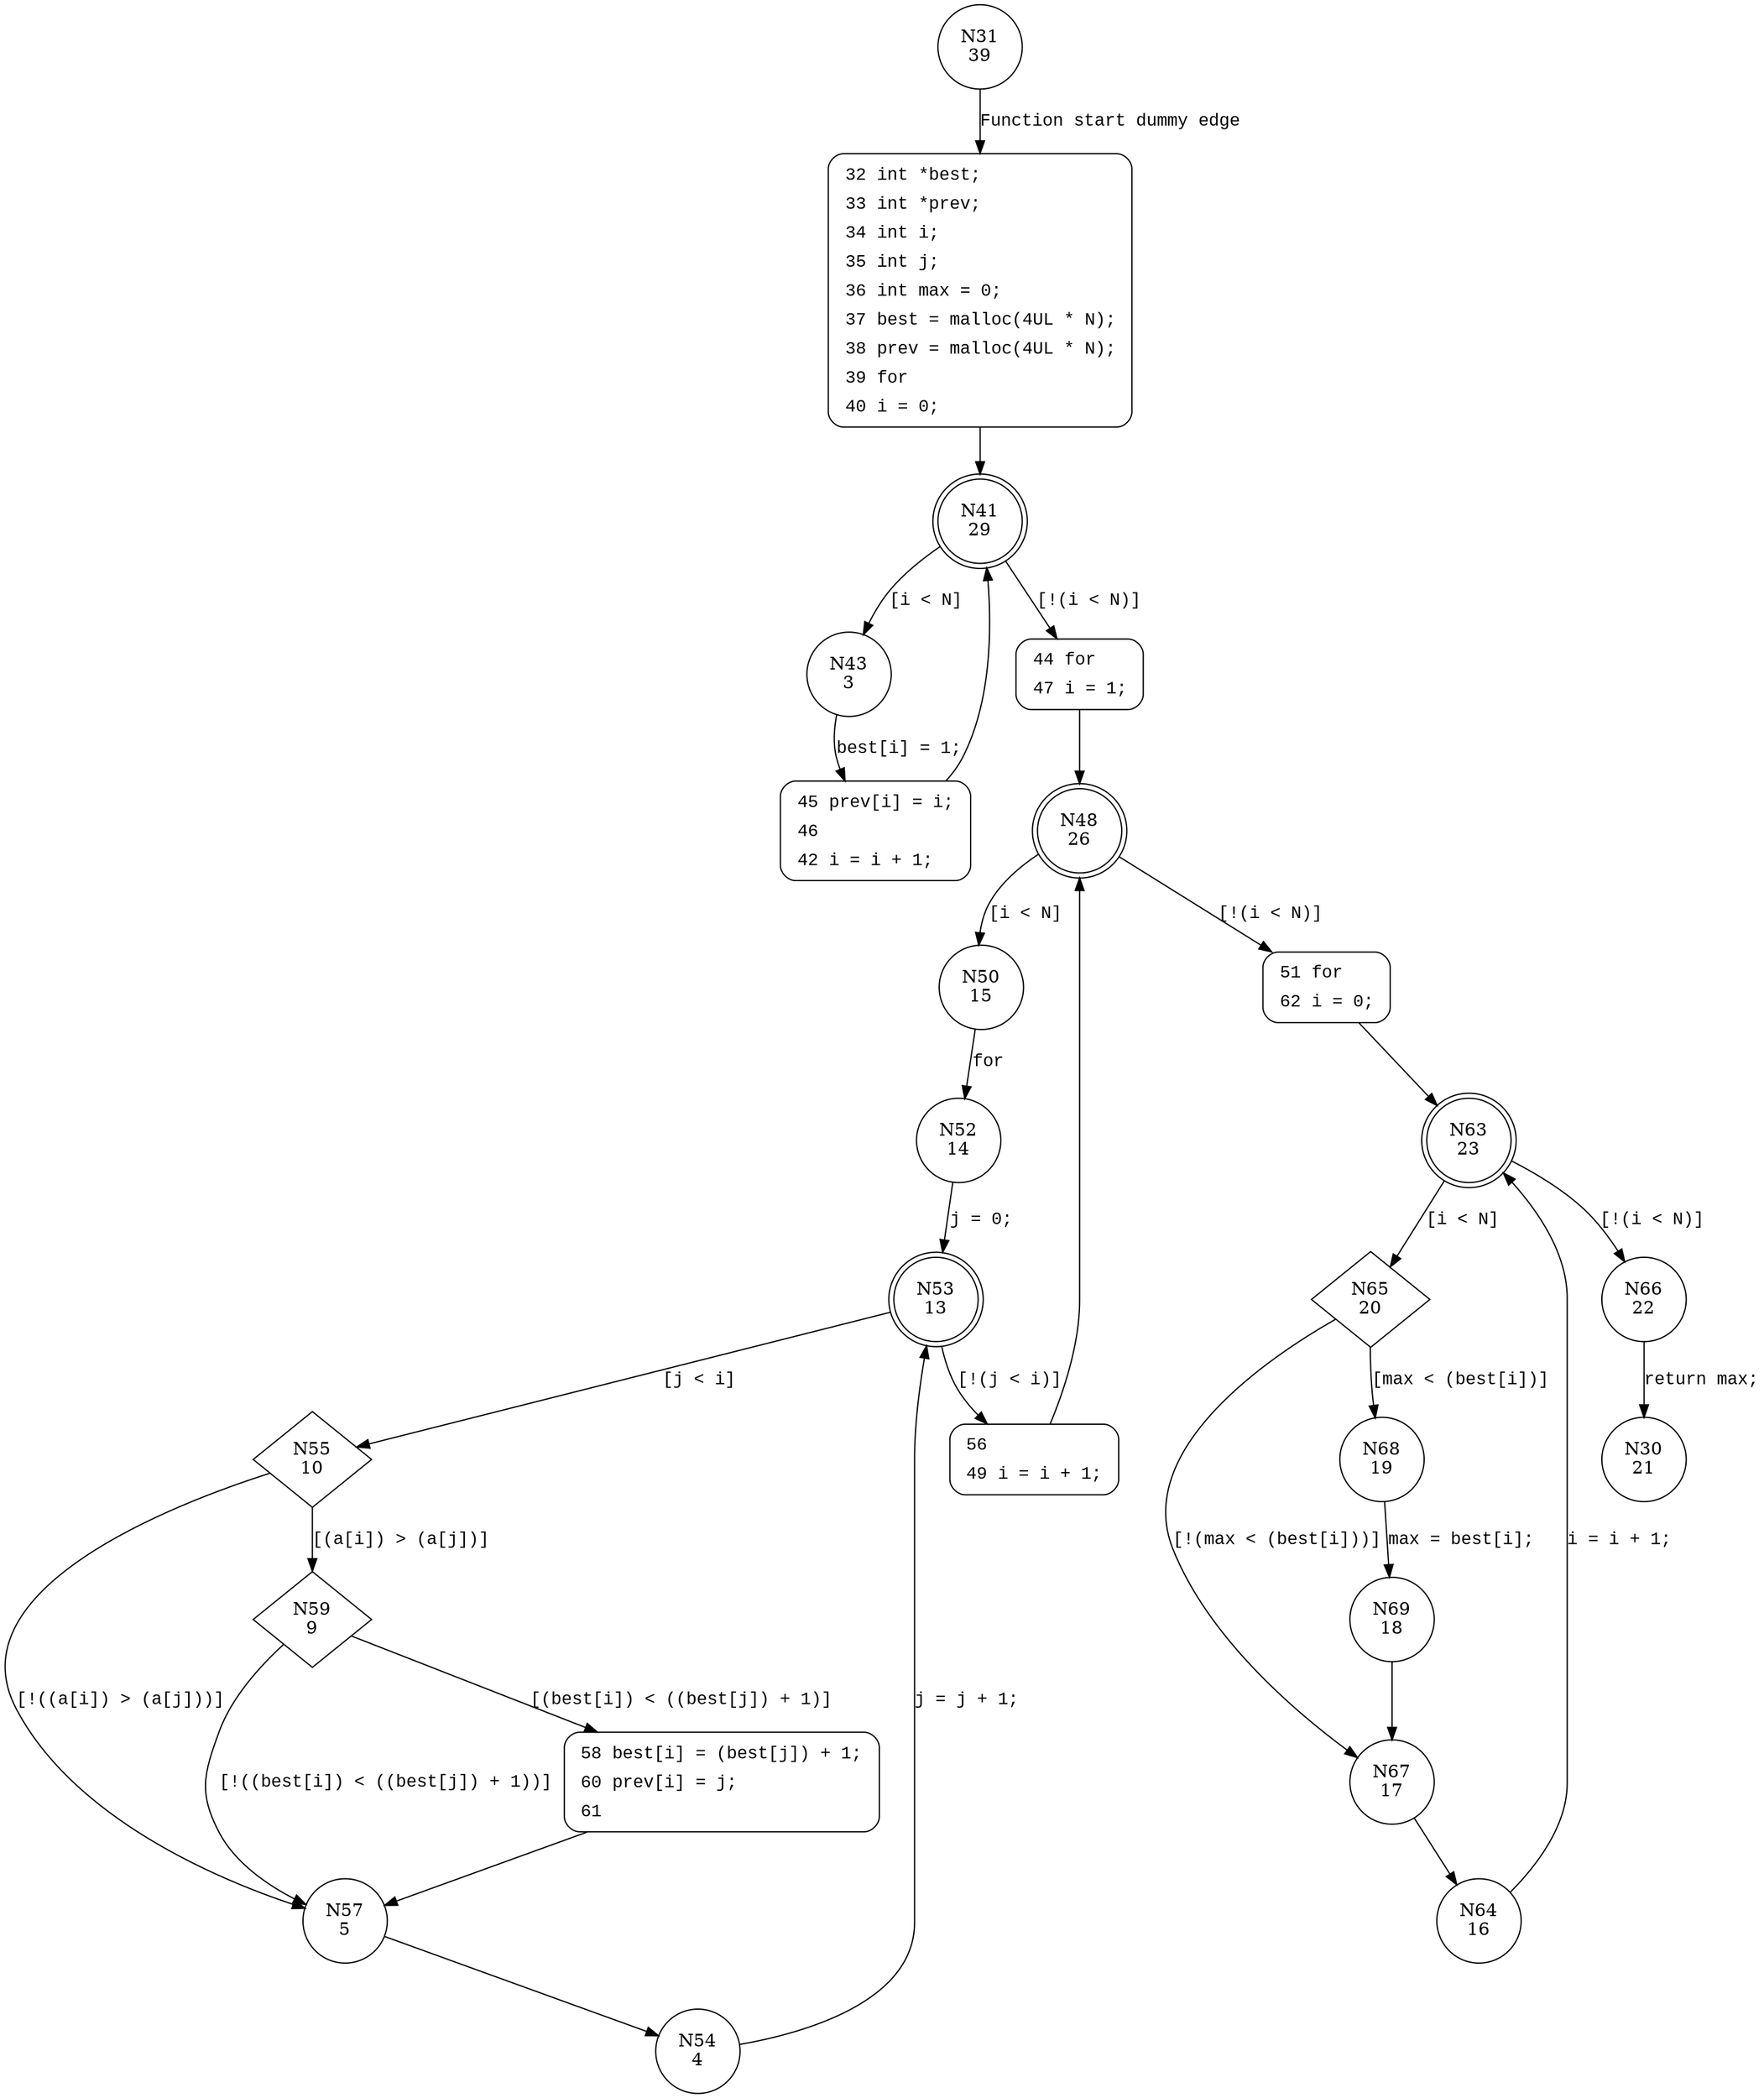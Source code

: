 digraph lis {
31 [shape="circle" label="N31\n39"]
32 [shape="circle" label="N32\n38"]
41 [shape="doublecircle" label="N41\n29"]
43 [shape="circle" label="N43\n3"]
44 [shape="circle" label="N44\n28"]
48 [shape="doublecircle" label="N48\n26"]
50 [shape="circle" label="N50\n15"]
51 [shape="circle" label="N51\n25"]
63 [shape="doublecircle" label="N63\n23"]
65 [shape="diamond" label="N65\n20"]
66 [shape="circle" label="N66\n22"]
68 [shape="circle" label="N68\n19"]
67 [shape="circle" label="N67\n17"]
64 [shape="circle" label="N64\n16"]
69 [shape="circle" label="N69\n18"]
52 [shape="circle" label="N52\n14"]
53 [shape="doublecircle" label="N53\n13"]
55 [shape="diamond" label="N55\n10"]
56 [shape="circle" label="N56\n12"]
59 [shape="diamond" label="N59\n9"]
57 [shape="circle" label="N57\n5"]
54 [shape="circle" label="N54\n4"]
58 [shape="circle" label="N58\n8"]
45 [shape="circle" label="N45\n2"]
30 [shape="circle" label="N30\n21"]
32 [style="filled,bold" penwidth="1" fillcolor="white" fontname="Courier New" shape="Mrecord" label=<<table border="0" cellborder="0" cellpadding="3" bgcolor="white"><tr><td align="right">32</td><td align="left">int *best;</td></tr><tr><td align="right">33</td><td align="left">int *prev;</td></tr><tr><td align="right">34</td><td align="left">int i;</td></tr><tr><td align="right">35</td><td align="left">int j;</td></tr><tr><td align="right">36</td><td align="left">int max = 0;</td></tr><tr><td align="right">37</td><td align="left">best = malloc(4UL * N);</td></tr><tr><td align="right">38</td><td align="left">prev = malloc(4UL * N);</td></tr><tr><td align="right">39</td><td align="left">for</td></tr><tr><td align="right">40</td><td align="left">i = 0;</td></tr></table>>]
32 -> 41[label=""]
44 [style="filled,bold" penwidth="1" fillcolor="white" fontname="Courier New" shape="Mrecord" label=<<table border="0" cellborder="0" cellpadding="3" bgcolor="white"><tr><td align="right">44</td><td align="left">for</td></tr><tr><td align="right">47</td><td align="left">i = 1;</td></tr></table>>]
44 -> 48[label=""]
51 [style="filled,bold" penwidth="1" fillcolor="white" fontname="Courier New" shape="Mrecord" label=<<table border="0" cellborder="0" cellpadding="3" bgcolor="white"><tr><td align="right">51</td><td align="left">for</td></tr><tr><td align="right">62</td><td align="left">i = 0;</td></tr></table>>]
51 -> 63[label=""]
56 [style="filled,bold" penwidth="1" fillcolor="white" fontname="Courier New" shape="Mrecord" label=<<table border="0" cellborder="0" cellpadding="3" bgcolor="white"><tr><td align="right">56</td><td align="left"></td></tr><tr><td align="right">49</td><td align="left">i = i + 1;</td></tr></table>>]
56 -> 48[label=""]
58 [style="filled,bold" penwidth="1" fillcolor="white" fontname="Courier New" shape="Mrecord" label=<<table border="0" cellborder="0" cellpadding="3" bgcolor="white"><tr><td align="right">58</td><td align="left">best[i] = (best[j]) + 1;</td></tr><tr><td align="right">60</td><td align="left">prev[i] = j;</td></tr><tr><td align="right">61</td><td align="left"></td></tr></table>>]
58 -> 57[label=""]
45 [style="filled,bold" penwidth="1" fillcolor="white" fontname="Courier New" shape="Mrecord" label=<<table border="0" cellborder="0" cellpadding="3" bgcolor="white"><tr><td align="right">45</td><td align="left">prev[i] = i;</td></tr><tr><td align="right">46</td><td align="left"></td></tr><tr><td align="right">42</td><td align="left">i = i + 1;</td></tr></table>>]
45 -> 41[label=""]
31 -> 32 [label="Function start dummy edge" fontname="Courier New"]
41 -> 43 [label="[i < N]" fontname="Courier New"]
41 -> 44 [label="[!(i < N)]" fontname="Courier New"]
48 -> 50 [label="[i < N]" fontname="Courier New"]
48 -> 51 [label="[!(i < N)]" fontname="Courier New"]
63 -> 65 [label="[i < N]" fontname="Courier New"]
63 -> 66 [label="[!(i < N)]" fontname="Courier New"]
65 -> 68 [label="[max < (best[i])]" fontname="Courier New"]
65 -> 67 [label="[!(max < (best[i]))]" fontname="Courier New"]
67 -> 64 [label="" fontname="Courier New"]
68 -> 69 [label="max = best[i];" fontname="Courier New"]
50 -> 52 [label="for" fontname="Courier New"]
53 -> 55 [label="[j < i]" fontname="Courier New"]
53 -> 56 [label="[!(j < i)]" fontname="Courier New"]
55 -> 59 [label="[(a[i]) > (a[j])]" fontname="Courier New"]
55 -> 57 [label="[!((a[i]) > (a[j]))]" fontname="Courier New"]
57 -> 54 [label="" fontname="Courier New"]
59 -> 58 [label="[(best[i]) < ((best[j]) + 1)]" fontname="Courier New"]
59 -> 57 [label="[!((best[i]) < ((best[j]) + 1))]" fontname="Courier New"]
43 -> 45 [label="best[i] = 1;" fontname="Courier New"]
66 -> 30 [label="return max;" fontname="Courier New"]
64 -> 63 [label="i = i + 1;" fontname="Courier New"]
69 -> 67 [label="" fontname="Courier New"]
52 -> 53 [label="j = 0;" fontname="Courier New"]
54 -> 53 [label="j = j + 1;" fontname="Courier New"]
}